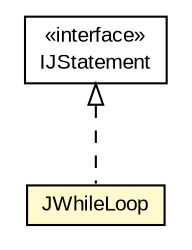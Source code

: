 #!/usr/local/bin/dot
#
# Class diagram 
# Generated by UMLGraph version 5.1 (http://www.umlgraph.org/)
#

digraph G {
	edge [fontname="arial",fontsize=10,labelfontname="arial",labelfontsize=10];
	node [fontname="arial",fontsize=10,shape=plaintext];
	nodesep=0.25;
	ranksep=0.5;
	// com.helger.jcodemodel.JWhileLoop
	c1037 [label=<<table title="com.helger.jcodemodel.JWhileLoop" border="0" cellborder="1" cellspacing="0" cellpadding="2" port="p" bgcolor="lemonChiffon" href="./JWhileLoop.html">
		<tr><td><table border="0" cellspacing="0" cellpadding="1">
<tr><td align="center" balign="center"> JWhileLoop </td></tr>
		</table></td></tr>
		</table>>, fontname="arial", fontcolor="black", fontsize=10.0];
	// com.helger.jcodemodel.IJStatement
	c1105 [label=<<table title="com.helger.jcodemodel.IJStatement" border="0" cellborder="1" cellspacing="0" cellpadding="2" port="p" href="./IJStatement.html">
		<tr><td><table border="0" cellspacing="0" cellpadding="1">
<tr><td align="center" balign="center"> &#171;interface&#187; </td></tr>
<tr><td align="center" balign="center"> IJStatement </td></tr>
		</table></td></tr>
		</table>>, fontname="arial", fontcolor="black", fontsize=10.0];
	//com.helger.jcodemodel.JWhileLoop implements com.helger.jcodemodel.IJStatement
	c1105:p -> c1037:p [dir=back,arrowtail=empty,style=dashed];
}

